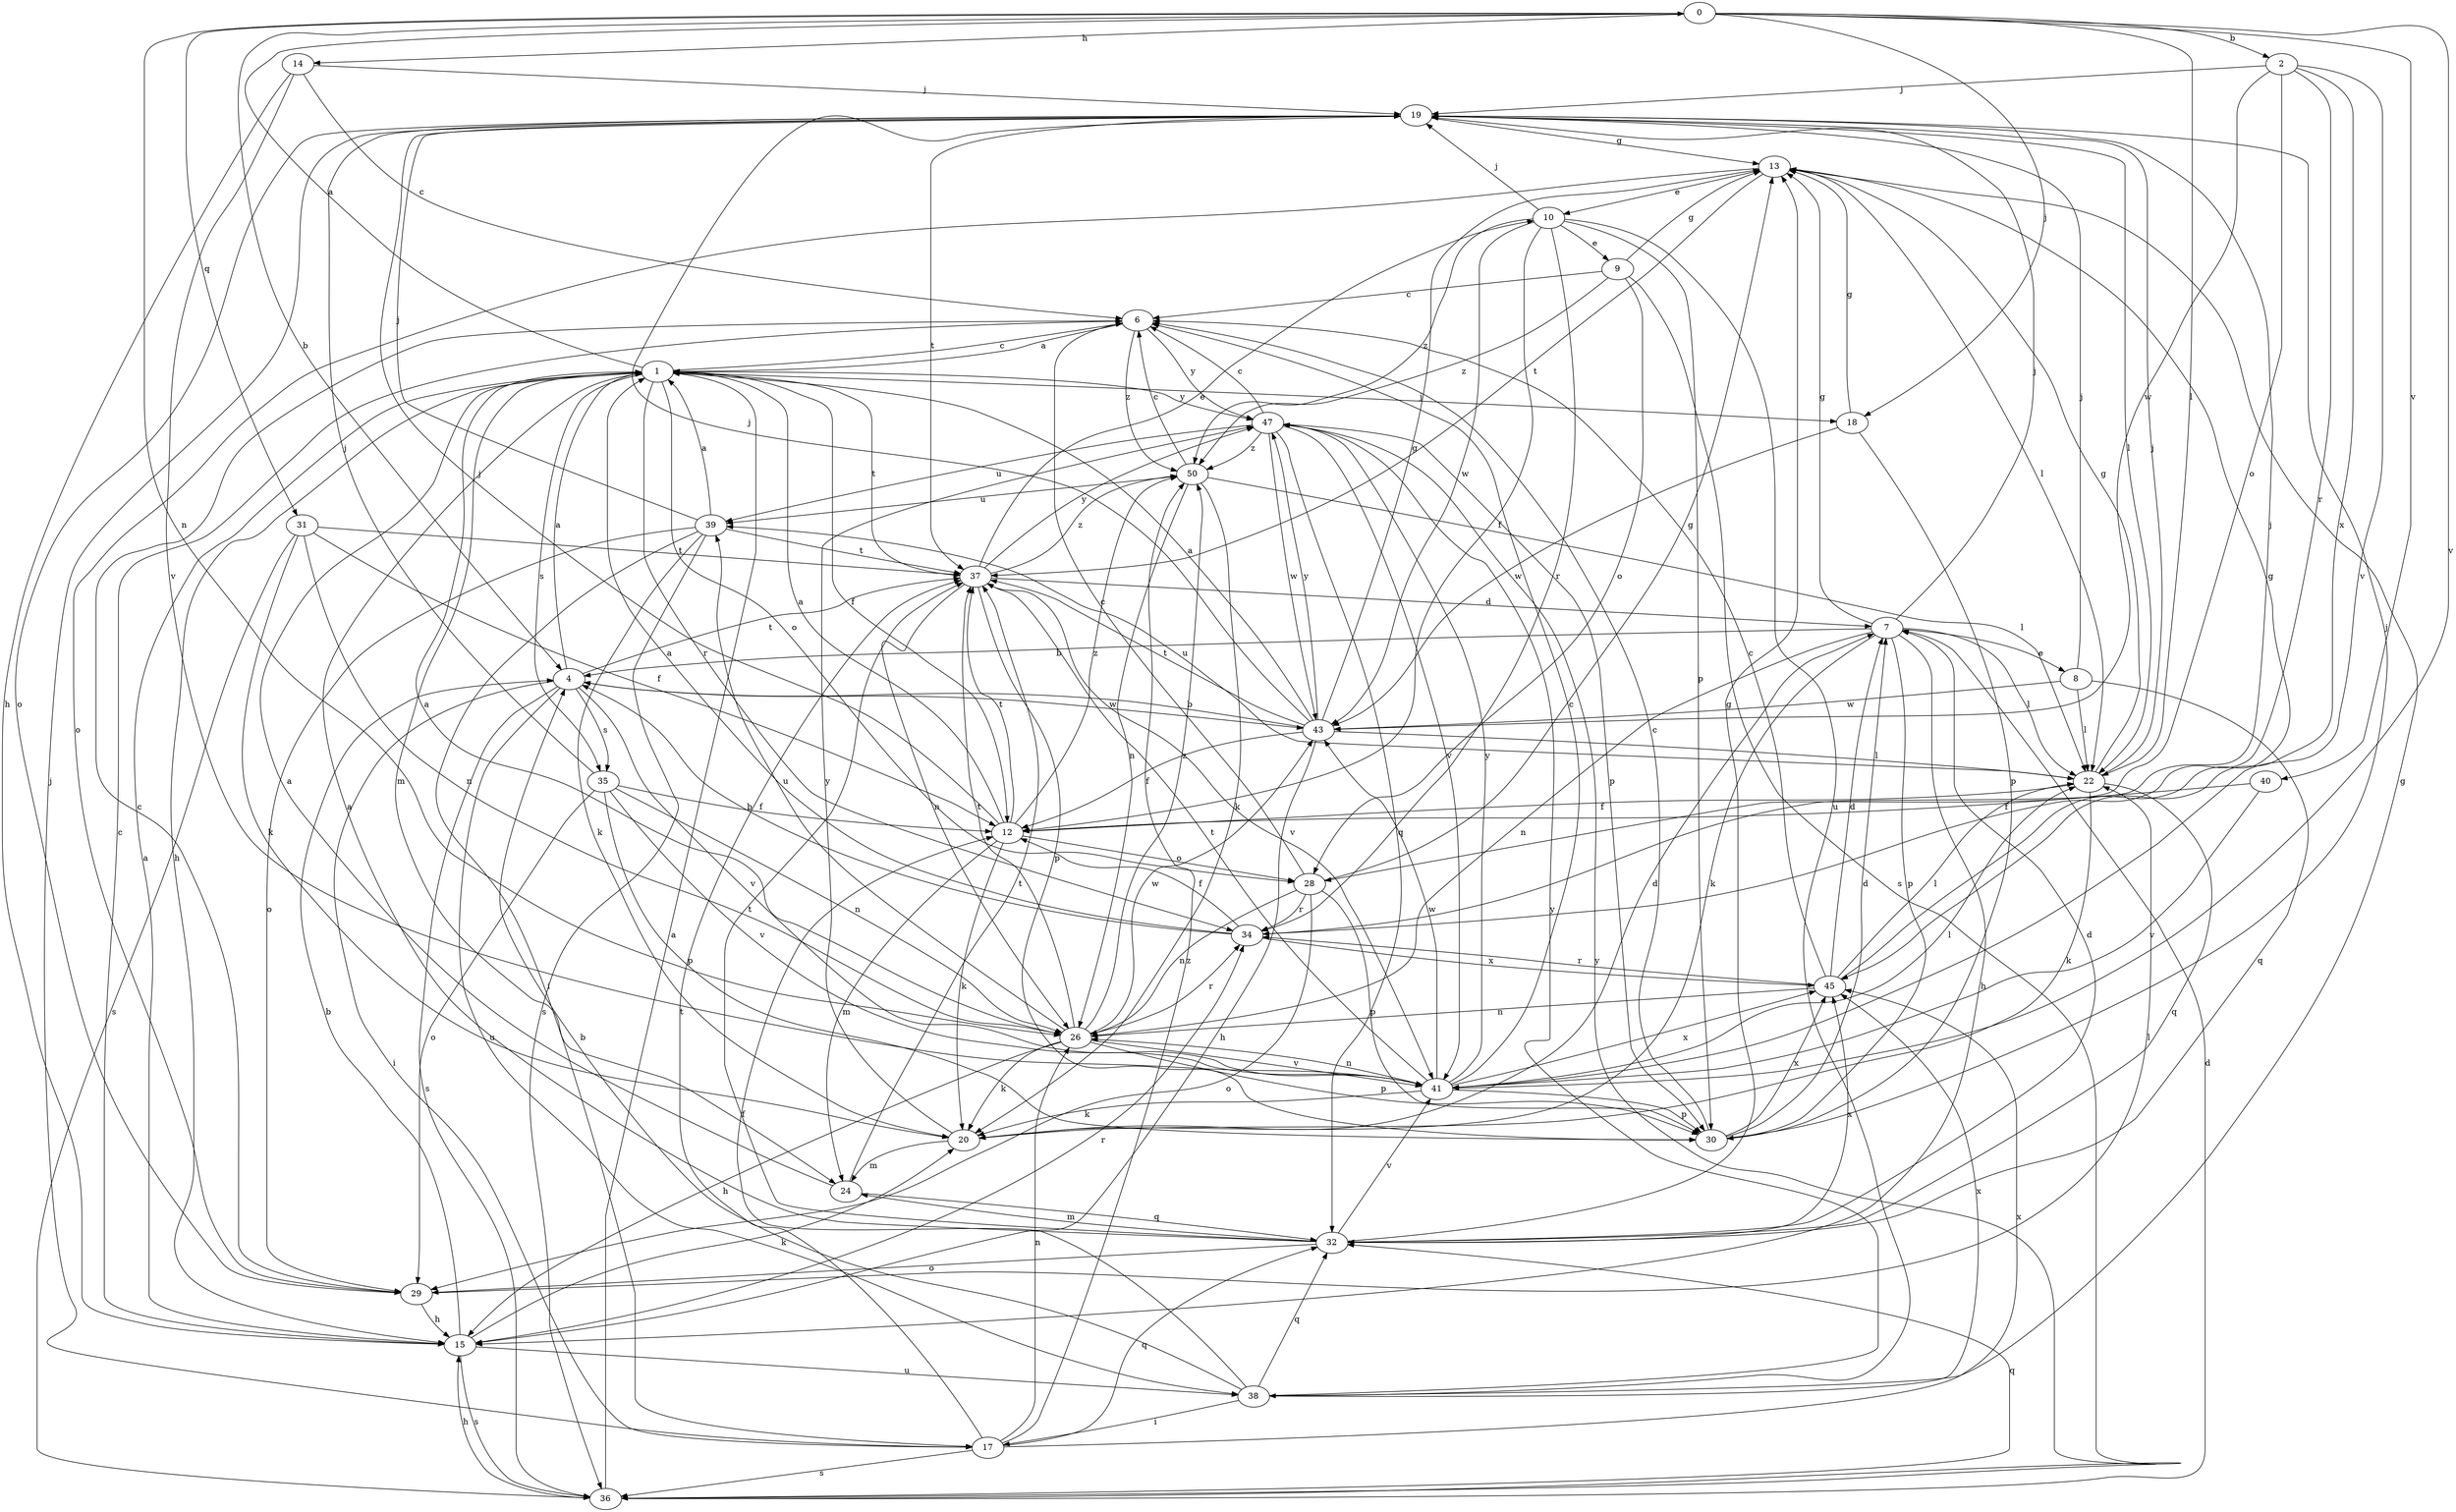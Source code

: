 strict digraph  {
0;
1;
2;
4;
6;
7;
8;
9;
10;
12;
13;
14;
15;
17;
18;
19;
20;
22;
24;
26;
28;
29;
30;
31;
32;
34;
35;
36;
37;
38;
39;
40;
41;
43;
45;
47;
50;
0 -> 2  [label=b];
0 -> 4  [label=b];
0 -> 14  [label=h];
0 -> 18  [label=j];
0 -> 22  [label=l];
0 -> 26  [label=n];
0 -> 31  [label=q];
0 -> 40  [label=v];
0 -> 41  [label=v];
1 -> 0  [label=a];
1 -> 6  [label=c];
1 -> 12  [label=f];
1 -> 15  [label=h];
1 -> 18  [label=j];
1 -> 24  [label=m];
1 -> 28  [label=o];
1 -> 34  [label=r];
1 -> 35  [label=s];
1 -> 37  [label=t];
1 -> 47  [label=y];
2 -> 19  [label=j];
2 -> 28  [label=o];
2 -> 34  [label=r];
2 -> 41  [label=v];
2 -> 43  [label=w];
2 -> 45  [label=x];
4 -> 1  [label=a];
4 -> 17  [label=i];
4 -> 35  [label=s];
4 -> 36  [label=s];
4 -> 37  [label=t];
4 -> 38  [label=u];
4 -> 41  [label=v];
4 -> 43  [label=w];
6 -> 1  [label=a];
6 -> 47  [label=y];
6 -> 50  [label=z];
7 -> 4  [label=b];
7 -> 8  [label=e];
7 -> 13  [label=g];
7 -> 15  [label=h];
7 -> 19  [label=j];
7 -> 20  [label=k];
7 -> 22  [label=l];
7 -> 26  [label=n];
7 -> 30  [label=p];
8 -> 19  [label=j];
8 -> 22  [label=l];
8 -> 32  [label=q];
8 -> 43  [label=w];
9 -> 6  [label=c];
9 -> 13  [label=g];
9 -> 28  [label=o];
9 -> 36  [label=s];
9 -> 50  [label=z];
10 -> 9  [label=e];
10 -> 12  [label=f];
10 -> 19  [label=j];
10 -> 30  [label=p];
10 -> 34  [label=r];
10 -> 38  [label=u];
10 -> 43  [label=w];
10 -> 50  [label=z];
12 -> 1  [label=a];
12 -> 19  [label=j];
12 -> 20  [label=k];
12 -> 24  [label=m];
12 -> 28  [label=o];
12 -> 37  [label=t];
12 -> 50  [label=z];
13 -> 10  [label=e];
13 -> 22  [label=l];
13 -> 29  [label=o];
13 -> 37  [label=t];
14 -> 6  [label=c];
14 -> 15  [label=h];
14 -> 19  [label=j];
14 -> 41  [label=v];
15 -> 1  [label=a];
15 -> 4  [label=b];
15 -> 6  [label=c];
15 -> 20  [label=k];
15 -> 34  [label=r];
15 -> 36  [label=s];
15 -> 38  [label=u];
17 -> 19  [label=j];
17 -> 26  [label=n];
17 -> 32  [label=q];
17 -> 36  [label=s];
17 -> 37  [label=t];
17 -> 45  [label=x];
17 -> 50  [label=z];
18 -> 13  [label=g];
18 -> 30  [label=p];
18 -> 43  [label=w];
19 -> 13  [label=g];
19 -> 22  [label=l];
19 -> 29  [label=o];
19 -> 37  [label=t];
20 -> 7  [label=d];
20 -> 24  [label=m];
20 -> 47  [label=y];
22 -> 12  [label=f];
22 -> 13  [label=g];
22 -> 19  [label=j];
22 -> 20  [label=k];
22 -> 32  [label=q];
22 -> 39  [label=u];
24 -> 1  [label=a];
24 -> 32  [label=q];
24 -> 37  [label=t];
26 -> 1  [label=a];
26 -> 15  [label=h];
26 -> 20  [label=k];
26 -> 30  [label=p];
26 -> 34  [label=r];
26 -> 37  [label=t];
26 -> 39  [label=u];
26 -> 41  [label=v];
26 -> 43  [label=w];
26 -> 50  [label=z];
28 -> 6  [label=c];
28 -> 13  [label=g];
28 -> 26  [label=n];
28 -> 29  [label=o];
28 -> 30  [label=p];
28 -> 34  [label=r];
29 -> 6  [label=c];
29 -> 15  [label=h];
29 -> 22  [label=l];
30 -> 6  [label=c];
30 -> 7  [label=d];
30 -> 19  [label=j];
30 -> 45  [label=x];
31 -> 12  [label=f];
31 -> 20  [label=k];
31 -> 26  [label=n];
31 -> 36  [label=s];
31 -> 37  [label=t];
32 -> 1  [label=a];
32 -> 7  [label=d];
32 -> 13  [label=g];
32 -> 24  [label=m];
32 -> 29  [label=o];
32 -> 37  [label=t];
32 -> 41  [label=v];
32 -> 45  [label=x];
34 -> 1  [label=a];
34 -> 4  [label=b];
34 -> 12  [label=f];
34 -> 19  [label=j];
34 -> 45  [label=x];
35 -> 12  [label=f];
35 -> 19  [label=j];
35 -> 26  [label=n];
35 -> 29  [label=o];
35 -> 30  [label=p];
35 -> 41  [label=v];
36 -> 1  [label=a];
36 -> 7  [label=d];
36 -> 15  [label=h];
36 -> 32  [label=q];
36 -> 47  [label=y];
37 -> 7  [label=d];
37 -> 10  [label=e];
37 -> 26  [label=n];
37 -> 30  [label=p];
37 -> 41  [label=v];
37 -> 47  [label=y];
37 -> 50  [label=z];
38 -> 4  [label=b];
38 -> 12  [label=f];
38 -> 13  [label=g];
38 -> 17  [label=i];
38 -> 32  [label=q];
38 -> 45  [label=x];
38 -> 47  [label=y];
39 -> 1  [label=a];
39 -> 17  [label=i];
39 -> 19  [label=j];
39 -> 20  [label=k];
39 -> 29  [label=o];
39 -> 36  [label=s];
39 -> 37  [label=t];
40 -> 12  [label=f];
40 -> 41  [label=v];
41 -> 6  [label=c];
41 -> 20  [label=k];
41 -> 22  [label=l];
41 -> 26  [label=n];
41 -> 30  [label=p];
41 -> 37  [label=t];
41 -> 43  [label=w];
41 -> 45  [label=x];
41 -> 47  [label=y];
43 -> 1  [label=a];
43 -> 4  [label=b];
43 -> 12  [label=f];
43 -> 13  [label=g];
43 -> 15  [label=h];
43 -> 19  [label=j];
43 -> 22  [label=l];
43 -> 37  [label=t];
43 -> 47  [label=y];
45 -> 6  [label=c];
45 -> 7  [label=d];
45 -> 13  [label=g];
45 -> 22  [label=l];
45 -> 26  [label=n];
45 -> 34  [label=r];
47 -> 6  [label=c];
47 -> 30  [label=p];
47 -> 32  [label=q];
47 -> 39  [label=u];
47 -> 41  [label=v];
47 -> 43  [label=w];
47 -> 50  [label=z];
50 -> 6  [label=c];
50 -> 20  [label=k];
50 -> 22  [label=l];
50 -> 26  [label=n];
50 -> 39  [label=u];
}
